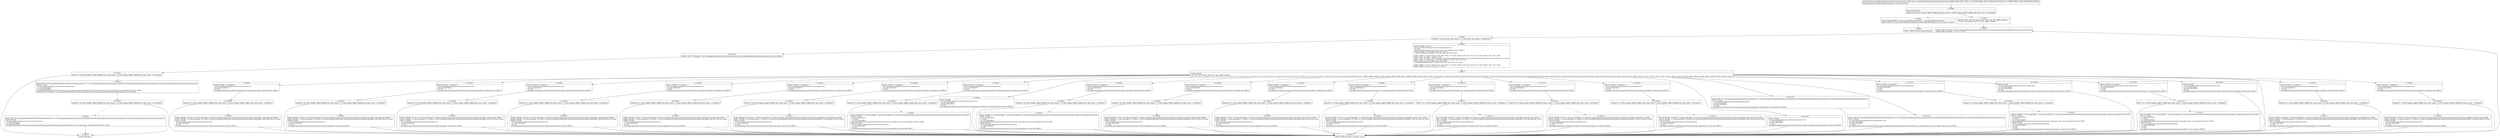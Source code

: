 digraph "CFG forcom.google.android.gms.internal.measurement.zzvz.zzd(Ljava\/lang\/Object;Ljava\/lang\/Object;)V" {
Node_0 [shape=record,label="{0\:\ 0x0000|MTH_ENTER_BLOCK\l|0x0000: IF  (r8 I:?[int, boolean, OBJECT, ARRAY, byte, short, char]) != (0 ?[int, boolean, OBJECT, ARRAY, byte, short, char])  \-\> B:3:0x0008 \l}"];
Node_1 [shape=record,label="{1\:\ 0x0002|0x0002: NEW_INSTANCE  (r0 I:java.lang.NullPointerException) =  java.lang.NullPointerException \l0x0004: INVOKE  (r0 I:java.lang.NullPointerException) java.lang.NullPointerException.\<init\>():void type: DIRECT \l}"];
Node_2 [shape=record,label="{2\:\ 0x0007|0x0007: THROW  (r0 I:java.lang.Throwable) \l}"];
Node_3 [shape=record,label="{3\:\ 0x0008|0x0008: CONST  (r0 I:?[int, float, boolean, short, byte, char, OBJECT, ARRAY]) = \l  (0 ?[int, float, boolean, short, byte, char, OBJECT, ARRAY])\l \l}"];
Node_4 [shape=record,label="{4\:\ 0x0009|0x0009: IGET  (r1 I:int[]) = (r6 I:com.google.android.gms.internal.measurement.zzvz) com.google.android.gms.internal.measurement.zzvz.zzcas int[] \l0x000b: ARRAY_LENGTH  (r1 I:int) = (r1 I:?[]) \l}"];
Node_5 [shape=record,label="{5\:\ 0x000c|0x000c: IF  (r0 I:?[int, byte, short, char]) \>= (r1 I:?[int, byte, short, char])  \-\> B:69:0x0185 \l}"];
Node_6 [shape=record,label="{6\:\ 0x000e|0x000e: INVOKE  (r1 I:int) = \l  (r6 I:com.google.android.gms.internal.measurement.zzvz)\l  (r0 I:int)\l com.google.android.gms.internal.measurement.zzvz.zzbt(int):int type: DIRECT \l0x0012: CONST  (r2 I:?[int, float, short, byte, char]) = \l  (1048575(0xfffff, float:1.469367E\-39) ?[int, float, short, byte, char])\l \l0x0015: ARITH  (r2 I:?[int, boolean, short, byte, char]) = (r2 I:?[int, boolean, short, byte, char]) & (r1 I:?[int, boolean, short, byte, char]) \l0x0016: CAST  (r2 I:long) = (long) (r2 I:int) \l0x0017: IGET  (r4 I:int[]) = (r6 I:com.google.android.gms.internal.measurement.zzvz) com.google.android.gms.internal.measurement.zzvz.zzcas int[] \l0x0019: AGET  (r4 I:?[int, float]) = (r4 I:?[int, float][]), (r0 I:?[int, short, byte, char]) \l0x001b: CONST  (r5 I:?[int, float, short, byte, char]) = \l  (267386880(0xff00000, float:2.3665827E\-29) ?[int, float, short, byte, char])\l \l0x001d: ARITH  (r1 I:?[int, boolean, short, byte, char]) = (r1 I:?[int, boolean, short, byte, char]) & (r5 I:?[int, boolean, short, byte, char]) \l0x001e: ARITH  (r1 I:int) = (r1 I:int) \>\>\> (20 int) \l}"];
Node_7 [shape=record,label="{7\:\ 0x0020|0x0020: SWITCH  \l  (r1 I:?[int, float, boolean, short, byte, char, OBJECT, ARRAY])\l k:[0, 1, 2, 3, 4, 5, 6, 7, 8, 9, 10, 11, 12, 13, 14, 15, 16, 17, 18, 19, 20, 21, 22, 23, 24, 25, 26, 27, 28, 29, 30, 31, 32, 33, 34, 35, 36, 37, 38, 39, 40, 41, 42, 43, 44, 45, 46, 47, 48, 49, 50, 51, 52, 53, 54, 55, 56, 57, 58, 59, 60, 61, 62, 63, 64, 65, 66, 67, 68] t:[0x0026, 0x0037, 0x0048, 0x0059, 0x006a, 0x007b, 0x008c, 0x009d, 0x00af, 0x00c1, 0x00c6, 0x00d8, 0x00ea, 0x00fc, 0x010e, 0x0120, 0x0132, 0x0144, 0x0149, 0x0149, 0x0149, 0x0149, 0x0149, 0x0149, 0x0149, 0x0149, 0x0149, 0x0149, 0x0149, 0x0149, 0x0149, 0x0149, 0x0149, 0x0149, 0x0149, 0x0149, 0x0149, 0x0149, 0x0149, 0x0149, 0x0149, 0x0149, 0x0149, 0x0149, 0x0149, 0x0149, 0x0149, 0x0149, 0x0149, 0x0149, 0x0150, 0x0157, 0x0157, 0x0157, 0x0157, 0x0157, 0x0157, 0x0157, 0x0157, 0x0157, 0x0169, 0x016e, 0x016e, 0x016e, 0x016e, 0x016e, 0x016e, 0x016e, 0x0180] \l}"];
Node_8 [shape=record,label="{8\:\ 0x0023|0x0023: ARITH  (r0 I:int) = (r0 I:int) + (3 int) \l}"];
Node_9 [shape=record,label="{9\:\ 0x0026|0x0026: INVOKE  (r1 I:boolean) = \l  (r6 I:com.google.android.gms.internal.measurement.zzvz)\l  (r8 I:java.lang.Object)\l  (r0 I:int)\l com.google.android.gms.internal.measurement.zzvz.zzb(java.lang.Object, int):boolean type: DIRECT \l}"];
Node_10 [shape=record,label="{10\:\ 0x002a|0x002a: IF  (r1 I:?[int, boolean, OBJECT, ARRAY, byte, short, char]) == (0 ?[int, boolean, OBJECT, ARRAY, byte, short, char])  \-\> B:8:0x0023 \l}"];
Node_11 [shape=record,label="{11\:\ 0x002c|0x002c: INVOKE  (r4 I:double) = (r8 I:java.lang.Object), (r2 I:long) com.google.android.gms.internal.measurement.zzxj.zzo(java.lang.Object, long):double type: STATIC \l0x0030: INVOKE  (r7 I:java.lang.Object), (r2 I:long), (r4 I:double) com.google.android.gms.internal.measurement.zzxj.zza(java.lang.Object, long, double):void type: STATIC \l0x0033: INVOKE  \l  (r6 I:com.google.android.gms.internal.measurement.zzvz)\l  (r7 I:java.lang.Object)\l  (r0 I:int)\l com.google.android.gms.internal.measurement.zzvz.zzc(java.lang.Object, int):void type: DIRECT \l}"];
Node_12 [shape=record,label="{12\:\ 0x0037|0x0037: INVOKE  (r1 I:boolean) = \l  (r6 I:com.google.android.gms.internal.measurement.zzvz)\l  (r8 I:java.lang.Object)\l  (r0 I:int)\l com.google.android.gms.internal.measurement.zzvz.zzb(java.lang.Object, int):boolean type: DIRECT \l}"];
Node_13 [shape=record,label="{13\:\ 0x003b|0x003b: IF  (r1 I:?[int, boolean, OBJECT, ARRAY, byte, short, char]) == (0 ?[int, boolean, OBJECT, ARRAY, byte, short, char])  \-\> B:8:0x0023 \l}"];
Node_14 [shape=record,label="{14\:\ 0x003d|0x003d: INVOKE  (r1 I:float) = (r8 I:java.lang.Object), (r2 I:long) com.google.android.gms.internal.measurement.zzxj.zzn(java.lang.Object, long):float type: STATIC \l0x0041: INVOKE  (r7 I:java.lang.Object), (r2 I:long), (r1 I:float) com.google.android.gms.internal.measurement.zzxj.zza(java.lang.Object, long, float):void type: STATIC \l0x0044: INVOKE  \l  (r6 I:com.google.android.gms.internal.measurement.zzvz)\l  (r7 I:java.lang.Object)\l  (r0 I:int)\l com.google.android.gms.internal.measurement.zzvz.zzc(java.lang.Object, int):void type: DIRECT \l}"];
Node_15 [shape=record,label="{15\:\ 0x0048|0x0048: INVOKE  (r1 I:boolean) = \l  (r6 I:com.google.android.gms.internal.measurement.zzvz)\l  (r8 I:java.lang.Object)\l  (r0 I:int)\l com.google.android.gms.internal.measurement.zzvz.zzb(java.lang.Object, int):boolean type: DIRECT \l}"];
Node_16 [shape=record,label="{16\:\ 0x004c|0x004c: IF  (r1 I:?[int, boolean, OBJECT, ARRAY, byte, short, char]) == (0 ?[int, boolean, OBJECT, ARRAY, byte, short, char])  \-\> B:8:0x0023 \l}"];
Node_17 [shape=record,label="{17\:\ 0x004e|0x004e: INVOKE  (r4 I:long) = (r8 I:java.lang.Object), (r2 I:long) com.google.android.gms.internal.measurement.zzxj.zzl(java.lang.Object, long):long type: STATIC \l0x0052: INVOKE  (r7 I:java.lang.Object), (r2 I:long), (r4 I:long) com.google.android.gms.internal.measurement.zzxj.zza(java.lang.Object, long, long):void type: STATIC \l0x0055: INVOKE  \l  (r6 I:com.google.android.gms.internal.measurement.zzvz)\l  (r7 I:java.lang.Object)\l  (r0 I:int)\l com.google.android.gms.internal.measurement.zzvz.zzc(java.lang.Object, int):void type: DIRECT \l}"];
Node_18 [shape=record,label="{18\:\ 0x0059|0x0059: INVOKE  (r1 I:boolean) = \l  (r6 I:com.google.android.gms.internal.measurement.zzvz)\l  (r8 I:java.lang.Object)\l  (r0 I:int)\l com.google.android.gms.internal.measurement.zzvz.zzb(java.lang.Object, int):boolean type: DIRECT \l}"];
Node_19 [shape=record,label="{19\:\ 0x005d|0x005d: IF  (r1 I:?[int, boolean, OBJECT, ARRAY, byte, short, char]) == (0 ?[int, boolean, OBJECT, ARRAY, byte, short, char])  \-\> B:8:0x0023 \l}"];
Node_20 [shape=record,label="{20\:\ 0x005f|0x005f: INVOKE  (r4 I:long) = (r8 I:java.lang.Object), (r2 I:long) com.google.android.gms.internal.measurement.zzxj.zzl(java.lang.Object, long):long type: STATIC \l0x0063: INVOKE  (r7 I:java.lang.Object), (r2 I:long), (r4 I:long) com.google.android.gms.internal.measurement.zzxj.zza(java.lang.Object, long, long):void type: STATIC \l0x0066: INVOKE  \l  (r6 I:com.google.android.gms.internal.measurement.zzvz)\l  (r7 I:java.lang.Object)\l  (r0 I:int)\l com.google.android.gms.internal.measurement.zzvz.zzc(java.lang.Object, int):void type: DIRECT \l}"];
Node_21 [shape=record,label="{21\:\ 0x006a|0x006a: INVOKE  (r1 I:boolean) = \l  (r6 I:com.google.android.gms.internal.measurement.zzvz)\l  (r8 I:java.lang.Object)\l  (r0 I:int)\l com.google.android.gms.internal.measurement.zzvz.zzb(java.lang.Object, int):boolean type: DIRECT \l}"];
Node_22 [shape=record,label="{22\:\ 0x006e|0x006e: IF  (r1 I:?[int, boolean, OBJECT, ARRAY, byte, short, char]) == (0 ?[int, boolean, OBJECT, ARRAY, byte, short, char])  \-\> B:8:0x0023 \l}"];
Node_23 [shape=record,label="{23\:\ 0x0070|0x0070: INVOKE  (r1 I:int) = (r8 I:java.lang.Object), (r2 I:long) com.google.android.gms.internal.measurement.zzxj.zzk(java.lang.Object, long):int type: STATIC \l0x0074: INVOKE  (r7 I:java.lang.Object), (r2 I:long), (r1 I:int) com.google.android.gms.internal.measurement.zzxj.zzb(java.lang.Object, long, int):void type: STATIC \l0x0077: INVOKE  \l  (r6 I:com.google.android.gms.internal.measurement.zzvz)\l  (r7 I:java.lang.Object)\l  (r0 I:int)\l com.google.android.gms.internal.measurement.zzvz.zzc(java.lang.Object, int):void type: DIRECT \l}"];
Node_24 [shape=record,label="{24\:\ 0x007b|0x007b: INVOKE  (r1 I:boolean) = \l  (r6 I:com.google.android.gms.internal.measurement.zzvz)\l  (r8 I:java.lang.Object)\l  (r0 I:int)\l com.google.android.gms.internal.measurement.zzvz.zzb(java.lang.Object, int):boolean type: DIRECT \l}"];
Node_25 [shape=record,label="{25\:\ 0x007f|0x007f: IF  (r1 I:?[int, boolean, OBJECT, ARRAY, byte, short, char]) == (0 ?[int, boolean, OBJECT, ARRAY, byte, short, char])  \-\> B:8:0x0023 \l}"];
Node_26 [shape=record,label="{26\:\ 0x0081|0x0081: INVOKE  (r4 I:long) = (r8 I:java.lang.Object), (r2 I:long) com.google.android.gms.internal.measurement.zzxj.zzl(java.lang.Object, long):long type: STATIC \l0x0085: INVOKE  (r7 I:java.lang.Object), (r2 I:long), (r4 I:long) com.google.android.gms.internal.measurement.zzxj.zza(java.lang.Object, long, long):void type: STATIC \l0x0088: INVOKE  \l  (r6 I:com.google.android.gms.internal.measurement.zzvz)\l  (r7 I:java.lang.Object)\l  (r0 I:int)\l com.google.android.gms.internal.measurement.zzvz.zzc(java.lang.Object, int):void type: DIRECT \l}"];
Node_27 [shape=record,label="{27\:\ 0x008c|0x008c: INVOKE  (r1 I:boolean) = \l  (r6 I:com.google.android.gms.internal.measurement.zzvz)\l  (r8 I:java.lang.Object)\l  (r0 I:int)\l com.google.android.gms.internal.measurement.zzvz.zzb(java.lang.Object, int):boolean type: DIRECT \l}"];
Node_28 [shape=record,label="{28\:\ 0x0090|0x0090: IF  (r1 I:?[int, boolean, OBJECT, ARRAY, byte, short, char]) == (0 ?[int, boolean, OBJECT, ARRAY, byte, short, char])  \-\> B:8:0x0023 \l}"];
Node_29 [shape=record,label="{29\:\ 0x0092|0x0092: INVOKE  (r1 I:int) = (r8 I:java.lang.Object), (r2 I:long) com.google.android.gms.internal.measurement.zzxj.zzk(java.lang.Object, long):int type: STATIC \l0x0096: INVOKE  (r7 I:java.lang.Object), (r2 I:long), (r1 I:int) com.google.android.gms.internal.measurement.zzxj.zzb(java.lang.Object, long, int):void type: STATIC \l0x0099: INVOKE  \l  (r6 I:com.google.android.gms.internal.measurement.zzvz)\l  (r7 I:java.lang.Object)\l  (r0 I:int)\l com.google.android.gms.internal.measurement.zzvz.zzc(java.lang.Object, int):void type: DIRECT \l}"];
Node_30 [shape=record,label="{30\:\ 0x009d|0x009d: INVOKE  (r1 I:boolean) = \l  (r6 I:com.google.android.gms.internal.measurement.zzvz)\l  (r8 I:java.lang.Object)\l  (r0 I:int)\l com.google.android.gms.internal.measurement.zzvz.zzb(java.lang.Object, int):boolean type: DIRECT \l}"];
Node_31 [shape=record,label="{31\:\ 0x00a1|0x00a1: IF  (r1 I:?[int, boolean, OBJECT, ARRAY, byte, short, char]) == (0 ?[int, boolean, OBJECT, ARRAY, byte, short, char])  \-\> B:8:0x0023 \l}"];
Node_32 [shape=record,label="{32\:\ 0x00a3|0x00a3: INVOKE  (r1 I:boolean) = (r8 I:java.lang.Object), (r2 I:long) com.google.android.gms.internal.measurement.zzxj.zzm(java.lang.Object, long):boolean type: STATIC \l0x00a7: INVOKE  (r7 I:java.lang.Object), (r2 I:long), (r1 I:boolean) com.google.android.gms.internal.measurement.zzxj.zza(java.lang.Object, long, boolean):void type: STATIC \l0x00aa: INVOKE  \l  (r6 I:com.google.android.gms.internal.measurement.zzvz)\l  (r7 I:java.lang.Object)\l  (r0 I:int)\l com.google.android.gms.internal.measurement.zzvz.zzc(java.lang.Object, int):void type: DIRECT \l}"];
Node_33 [shape=record,label="{33\:\ 0x00af|0x00af: INVOKE  (r1 I:boolean) = \l  (r6 I:com.google.android.gms.internal.measurement.zzvz)\l  (r8 I:java.lang.Object)\l  (r0 I:int)\l com.google.android.gms.internal.measurement.zzvz.zzb(java.lang.Object, int):boolean type: DIRECT \l}"];
Node_34 [shape=record,label="{34\:\ 0x00b3|0x00b3: IF  (r1 I:?[int, boolean, OBJECT, ARRAY, byte, short, char]) == (0 ?[int, boolean, OBJECT, ARRAY, byte, short, char])  \-\> B:8:0x0023 \l}"];
Node_35 [shape=record,label="{35\:\ 0x00b5|0x00b5: INVOKE  (r1 I:java.lang.Object) = (r8 I:java.lang.Object), (r2 I:long) com.google.android.gms.internal.measurement.zzxj.zzp(java.lang.Object, long):java.lang.Object type: STATIC \l0x00b9: INVOKE  \l  (r7 I:java.lang.Object)\l  (r2 I:long)\l  (r1 I:java.lang.Object)\l com.google.android.gms.internal.measurement.zzxj.zza(java.lang.Object, long, java.lang.Object):void type: STATIC \l0x00bc: INVOKE  \l  (r6 I:com.google.android.gms.internal.measurement.zzvz)\l  (r7 I:java.lang.Object)\l  (r0 I:int)\l com.google.android.gms.internal.measurement.zzvz.zzc(java.lang.Object, int):void type: DIRECT \l}"];
Node_36 [shape=record,label="{36\:\ 0x00c1|0x00c1: INVOKE  \l  (r6 I:com.google.android.gms.internal.measurement.zzvz)\l  (r7 I:java.lang.Object)\l  (r8 I:java.lang.Object)\l  (r0 I:int)\l com.google.android.gms.internal.measurement.zzvz.zza(java.lang.Object, java.lang.Object, int):void type: DIRECT \l}"];
Node_37 [shape=record,label="{37\:\ 0x00c6|0x00c6: INVOKE  (r1 I:boolean) = \l  (r6 I:com.google.android.gms.internal.measurement.zzvz)\l  (r8 I:java.lang.Object)\l  (r0 I:int)\l com.google.android.gms.internal.measurement.zzvz.zzb(java.lang.Object, int):boolean type: DIRECT \l}"];
Node_38 [shape=record,label="{38\:\ 0x00ca|0x00ca: IF  (r1 I:?[int, boolean, OBJECT, ARRAY, byte, short, char]) == (0 ?[int, boolean, OBJECT, ARRAY, byte, short, char])  \-\> B:8:0x0023 \l}"];
Node_39 [shape=record,label="{39\:\ 0x00cc|0x00cc: INVOKE  (r1 I:java.lang.Object) = (r8 I:java.lang.Object), (r2 I:long) com.google.android.gms.internal.measurement.zzxj.zzp(java.lang.Object, long):java.lang.Object type: STATIC \l0x00d0: INVOKE  \l  (r7 I:java.lang.Object)\l  (r2 I:long)\l  (r1 I:java.lang.Object)\l com.google.android.gms.internal.measurement.zzxj.zza(java.lang.Object, long, java.lang.Object):void type: STATIC \l0x00d3: INVOKE  \l  (r6 I:com.google.android.gms.internal.measurement.zzvz)\l  (r7 I:java.lang.Object)\l  (r0 I:int)\l com.google.android.gms.internal.measurement.zzvz.zzc(java.lang.Object, int):void type: DIRECT \l}"];
Node_40 [shape=record,label="{40\:\ 0x00d8|0x00d8: INVOKE  (r1 I:boolean) = \l  (r6 I:com.google.android.gms.internal.measurement.zzvz)\l  (r8 I:java.lang.Object)\l  (r0 I:int)\l com.google.android.gms.internal.measurement.zzvz.zzb(java.lang.Object, int):boolean type: DIRECT \l}"];
Node_41 [shape=record,label="{41\:\ 0x00dc|0x00dc: IF  (r1 I:?[int, boolean, OBJECT, ARRAY, byte, short, char]) == (0 ?[int, boolean, OBJECT, ARRAY, byte, short, char])  \-\> B:8:0x0023 \l}"];
Node_42 [shape=record,label="{42\:\ 0x00de|0x00de: INVOKE  (r1 I:int) = (r8 I:java.lang.Object), (r2 I:long) com.google.android.gms.internal.measurement.zzxj.zzk(java.lang.Object, long):int type: STATIC \l0x00e2: INVOKE  (r7 I:java.lang.Object), (r2 I:long), (r1 I:int) com.google.android.gms.internal.measurement.zzxj.zzb(java.lang.Object, long, int):void type: STATIC \l0x00e5: INVOKE  \l  (r6 I:com.google.android.gms.internal.measurement.zzvz)\l  (r7 I:java.lang.Object)\l  (r0 I:int)\l com.google.android.gms.internal.measurement.zzvz.zzc(java.lang.Object, int):void type: DIRECT \l}"];
Node_43 [shape=record,label="{43\:\ 0x00ea|0x00ea: INVOKE  (r1 I:boolean) = \l  (r6 I:com.google.android.gms.internal.measurement.zzvz)\l  (r8 I:java.lang.Object)\l  (r0 I:int)\l com.google.android.gms.internal.measurement.zzvz.zzb(java.lang.Object, int):boolean type: DIRECT \l}"];
Node_44 [shape=record,label="{44\:\ 0x00ee|0x00ee: IF  (r1 I:?[int, boolean, OBJECT, ARRAY, byte, short, char]) == (0 ?[int, boolean, OBJECT, ARRAY, byte, short, char])  \-\> B:8:0x0023 \l}"];
Node_45 [shape=record,label="{45\:\ 0x00f0|0x00f0: INVOKE  (r1 I:int) = (r8 I:java.lang.Object), (r2 I:long) com.google.android.gms.internal.measurement.zzxj.zzk(java.lang.Object, long):int type: STATIC \l0x00f4: INVOKE  (r7 I:java.lang.Object), (r2 I:long), (r1 I:int) com.google.android.gms.internal.measurement.zzxj.zzb(java.lang.Object, long, int):void type: STATIC \l0x00f7: INVOKE  \l  (r6 I:com.google.android.gms.internal.measurement.zzvz)\l  (r7 I:java.lang.Object)\l  (r0 I:int)\l com.google.android.gms.internal.measurement.zzvz.zzc(java.lang.Object, int):void type: DIRECT \l}"];
Node_46 [shape=record,label="{46\:\ 0x00fc|0x00fc: INVOKE  (r1 I:boolean) = \l  (r6 I:com.google.android.gms.internal.measurement.zzvz)\l  (r8 I:java.lang.Object)\l  (r0 I:int)\l com.google.android.gms.internal.measurement.zzvz.zzb(java.lang.Object, int):boolean type: DIRECT \l}"];
Node_47 [shape=record,label="{47\:\ 0x0100|0x0100: IF  (r1 I:?[int, boolean, OBJECT, ARRAY, byte, short, char]) == (0 ?[int, boolean, OBJECT, ARRAY, byte, short, char])  \-\> B:8:0x0023 \l}"];
Node_48 [shape=record,label="{48\:\ 0x0102|0x0102: INVOKE  (r1 I:int) = (r8 I:java.lang.Object), (r2 I:long) com.google.android.gms.internal.measurement.zzxj.zzk(java.lang.Object, long):int type: STATIC \l0x0106: INVOKE  (r7 I:java.lang.Object), (r2 I:long), (r1 I:int) com.google.android.gms.internal.measurement.zzxj.zzb(java.lang.Object, long, int):void type: STATIC \l0x0109: INVOKE  \l  (r6 I:com.google.android.gms.internal.measurement.zzvz)\l  (r7 I:java.lang.Object)\l  (r0 I:int)\l com.google.android.gms.internal.measurement.zzvz.zzc(java.lang.Object, int):void type: DIRECT \l}"];
Node_49 [shape=record,label="{49\:\ 0x010e|0x010e: INVOKE  (r1 I:boolean) = \l  (r6 I:com.google.android.gms.internal.measurement.zzvz)\l  (r8 I:java.lang.Object)\l  (r0 I:int)\l com.google.android.gms.internal.measurement.zzvz.zzb(java.lang.Object, int):boolean type: DIRECT \l}"];
Node_50 [shape=record,label="{50\:\ 0x0112|0x0112: IF  (r1 I:?[int, boolean, OBJECT, ARRAY, byte, short, char]) == (0 ?[int, boolean, OBJECT, ARRAY, byte, short, char])  \-\> B:8:0x0023 \l}"];
Node_51 [shape=record,label="{51\:\ 0x0114|0x0114: INVOKE  (r4 I:long) = (r8 I:java.lang.Object), (r2 I:long) com.google.android.gms.internal.measurement.zzxj.zzl(java.lang.Object, long):long type: STATIC \l0x0118: INVOKE  (r7 I:java.lang.Object), (r2 I:long), (r4 I:long) com.google.android.gms.internal.measurement.zzxj.zza(java.lang.Object, long, long):void type: STATIC \l0x011b: INVOKE  \l  (r6 I:com.google.android.gms.internal.measurement.zzvz)\l  (r7 I:java.lang.Object)\l  (r0 I:int)\l com.google.android.gms.internal.measurement.zzvz.zzc(java.lang.Object, int):void type: DIRECT \l}"];
Node_52 [shape=record,label="{52\:\ 0x0120|0x0120: INVOKE  (r1 I:boolean) = \l  (r6 I:com.google.android.gms.internal.measurement.zzvz)\l  (r8 I:java.lang.Object)\l  (r0 I:int)\l com.google.android.gms.internal.measurement.zzvz.zzb(java.lang.Object, int):boolean type: DIRECT \l}"];
Node_53 [shape=record,label="{53\:\ 0x0124|0x0124: IF  (r1 I:?[int, boolean, OBJECT, ARRAY, byte, short, char]) == (0 ?[int, boolean, OBJECT, ARRAY, byte, short, char])  \-\> B:8:0x0023 \l}"];
Node_54 [shape=record,label="{54\:\ 0x0126|0x0126: INVOKE  (r1 I:int) = (r8 I:java.lang.Object), (r2 I:long) com.google.android.gms.internal.measurement.zzxj.zzk(java.lang.Object, long):int type: STATIC \l0x012a: INVOKE  (r7 I:java.lang.Object), (r2 I:long), (r1 I:int) com.google.android.gms.internal.measurement.zzxj.zzb(java.lang.Object, long, int):void type: STATIC \l0x012d: INVOKE  \l  (r6 I:com.google.android.gms.internal.measurement.zzvz)\l  (r7 I:java.lang.Object)\l  (r0 I:int)\l com.google.android.gms.internal.measurement.zzvz.zzc(java.lang.Object, int):void type: DIRECT \l}"];
Node_55 [shape=record,label="{55\:\ 0x0132|0x0132: INVOKE  (r1 I:boolean) = \l  (r6 I:com.google.android.gms.internal.measurement.zzvz)\l  (r8 I:java.lang.Object)\l  (r0 I:int)\l com.google.android.gms.internal.measurement.zzvz.zzb(java.lang.Object, int):boolean type: DIRECT \l}"];
Node_56 [shape=record,label="{56\:\ 0x0136|0x0136: IF  (r1 I:?[int, boolean, OBJECT, ARRAY, byte, short, char]) == (0 ?[int, boolean, OBJECT, ARRAY, byte, short, char])  \-\> B:8:0x0023 \l}"];
Node_57 [shape=record,label="{57\:\ 0x0138|0x0138: INVOKE  (r4 I:long) = (r8 I:java.lang.Object), (r2 I:long) com.google.android.gms.internal.measurement.zzxj.zzl(java.lang.Object, long):long type: STATIC \l0x013c: INVOKE  (r7 I:java.lang.Object), (r2 I:long), (r4 I:long) com.google.android.gms.internal.measurement.zzxj.zza(java.lang.Object, long, long):void type: STATIC \l0x013f: INVOKE  \l  (r6 I:com.google.android.gms.internal.measurement.zzvz)\l  (r7 I:java.lang.Object)\l  (r0 I:int)\l com.google.android.gms.internal.measurement.zzvz.zzc(java.lang.Object, int):void type: DIRECT \l}"];
Node_58 [shape=record,label="{58\:\ 0x0144|0x0144: INVOKE  \l  (r6 I:com.google.android.gms.internal.measurement.zzvz)\l  (r7 I:java.lang.Object)\l  (r8 I:java.lang.Object)\l  (r0 I:int)\l com.google.android.gms.internal.measurement.zzvz.zza(java.lang.Object, java.lang.Object, int):void type: DIRECT \l}"];
Node_59 [shape=record,label="{59\:\ 0x0149|0x0149: IGET  (r1 I:com.google.android.gms.internal.measurement.zzvf) = (r6 I:com.google.android.gms.internal.measurement.zzvz) com.google.android.gms.internal.measurement.zzvz.zzcbf com.google.android.gms.internal.measurement.zzvf \l0x014b: INVOKE  \l  (r1 I:com.google.android.gms.internal.measurement.zzvf)\l  (r7 I:java.lang.Object)\l  (r8 I:java.lang.Object)\l  (r2 I:long)\l com.google.android.gms.internal.measurement.zzvf.zza(java.lang.Object, java.lang.Object, long):void type: VIRTUAL \l}"];
Node_60 [shape=record,label="{60\:\ 0x0150|0x0150: IGET  (r1 I:com.google.android.gms.internal.measurement.zzvq) = (r6 I:com.google.android.gms.internal.measurement.zzvz) com.google.android.gms.internal.measurement.zzvz.zzcbi com.google.android.gms.internal.measurement.zzvq \l0x0152: INVOKE  \l  (r1 I:com.google.android.gms.internal.measurement.zzvq)\l  (r7 I:java.lang.Object)\l  (r8 I:java.lang.Object)\l  (r2 I:long)\l com.google.android.gms.internal.measurement.zzwn.zza(com.google.android.gms.internal.measurement.zzvq, java.lang.Object, java.lang.Object, long):void type: STATIC \l}"];
Node_61 [shape=record,label="{61\:\ 0x0157|0x0157: INVOKE  (r1 I:boolean) = \l  (r6 I:com.google.android.gms.internal.measurement.zzvz)\l  (r8 I:java.lang.Object)\l  (r4 I:int)\l  (r0 I:int)\l com.google.android.gms.internal.measurement.zzvz.zza(java.lang.Object, int, int):boolean type: DIRECT \l}"];
Node_62 [shape=record,label="{62\:\ 0x015b|0x015b: IF  (r1 I:?[int, boolean, OBJECT, ARRAY, byte, short, char]) == (0 ?[int, boolean, OBJECT, ARRAY, byte, short, char])  \-\> B:8:0x0023 \l}"];
Node_63 [shape=record,label="{63\:\ 0x015d|0x015d: INVOKE  (r1 I:java.lang.Object) = (r8 I:java.lang.Object), (r2 I:long) com.google.android.gms.internal.measurement.zzxj.zzp(java.lang.Object, long):java.lang.Object type: STATIC \l0x0161: INVOKE  \l  (r7 I:java.lang.Object)\l  (r2 I:long)\l  (r1 I:java.lang.Object)\l com.google.android.gms.internal.measurement.zzxj.zza(java.lang.Object, long, java.lang.Object):void type: STATIC \l0x0164: INVOKE  \l  (r6 I:com.google.android.gms.internal.measurement.zzvz)\l  (r7 I:java.lang.Object)\l  (r4 I:int)\l  (r0 I:int)\l com.google.android.gms.internal.measurement.zzvz.zzb(java.lang.Object, int, int):void type: DIRECT \l}"];
Node_64 [shape=record,label="{64\:\ 0x0169|0x0169: INVOKE  \l  (r6 I:com.google.android.gms.internal.measurement.zzvz)\l  (r7 I:java.lang.Object)\l  (r8 I:java.lang.Object)\l  (r0 I:int)\l com.google.android.gms.internal.measurement.zzvz.zzb(java.lang.Object, java.lang.Object, int):void type: DIRECT \l}"];
Node_65 [shape=record,label="{65\:\ 0x016e|0x016e: INVOKE  (r1 I:boolean) = \l  (r6 I:com.google.android.gms.internal.measurement.zzvz)\l  (r8 I:java.lang.Object)\l  (r4 I:int)\l  (r0 I:int)\l com.google.android.gms.internal.measurement.zzvz.zza(java.lang.Object, int, int):boolean type: DIRECT \l}"];
Node_66 [shape=record,label="{66\:\ 0x0172|0x0172: IF  (r1 I:?[int, boolean, OBJECT, ARRAY, byte, short, char]) == (0 ?[int, boolean, OBJECT, ARRAY, byte, short, char])  \-\> B:8:0x0023 \l}"];
Node_67 [shape=record,label="{67\:\ 0x0174|0x0174: INVOKE  (r1 I:java.lang.Object) = (r8 I:java.lang.Object), (r2 I:long) com.google.android.gms.internal.measurement.zzxj.zzp(java.lang.Object, long):java.lang.Object type: STATIC \l0x0178: INVOKE  \l  (r7 I:java.lang.Object)\l  (r2 I:long)\l  (r1 I:java.lang.Object)\l com.google.android.gms.internal.measurement.zzxj.zza(java.lang.Object, long, java.lang.Object):void type: STATIC \l0x017b: INVOKE  \l  (r6 I:com.google.android.gms.internal.measurement.zzvz)\l  (r7 I:java.lang.Object)\l  (r4 I:int)\l  (r0 I:int)\l com.google.android.gms.internal.measurement.zzvz.zzb(java.lang.Object, int, int):void type: DIRECT \l}"];
Node_68 [shape=record,label="{68\:\ 0x0180|0x0180: INVOKE  \l  (r6 I:com.google.android.gms.internal.measurement.zzvz)\l  (r7 I:java.lang.Object)\l  (r8 I:java.lang.Object)\l  (r0 I:int)\l com.google.android.gms.internal.measurement.zzvz.zzb(java.lang.Object, java.lang.Object, int):void type: DIRECT \l}"];
Node_69 [shape=record,label="{69\:\ 0x0185|0x0185: IGET  (r0 I:boolean) = (r6 I:com.google.android.gms.internal.measurement.zzvz) com.google.android.gms.internal.measurement.zzvz.zzcaz boolean \l}"];
Node_70 [shape=record,label="{70\:\ 0x0187|0x0187: IF  (r0 I:?[int, boolean, OBJECT, ARRAY, byte, short, char]) != (0 ?[int, boolean, OBJECT, ARRAY, byte, short, char])  \-\> B:74:0x0197 \l}"];
Node_71 [shape=record,label="{71\:\ 0x0189|0x0189: IGET  (r0 I:com.google.android.gms.internal.measurement.zzxd\<?, ?\>) = (r6 I:com.google.android.gms.internal.measurement.zzvz) com.google.android.gms.internal.measurement.zzvz.zzcbg com.google.android.gms.internal.measurement.zzxd \l0x018b: INVOKE  \l  (r0 I:com.google.android.gms.internal.measurement.zzxd)\l  (r7 I:java.lang.Object)\l  (r8 I:java.lang.Object)\l com.google.android.gms.internal.measurement.zzwn.zza(com.google.android.gms.internal.measurement.zzxd, java.lang.Object, java.lang.Object):void type: STATIC \l0x018e: IGET  (r0 I:boolean) = (r6 I:com.google.android.gms.internal.measurement.zzvz) com.google.android.gms.internal.measurement.zzvz.zzcax boolean \l}"];
Node_72 [shape=record,label="{72\:\ 0x0190|0x0190: IF  (r0 I:?[int, boolean, OBJECT, ARRAY, byte, short, char]) == (0 ?[int, boolean, OBJECT, ARRAY, byte, short, char])  \-\> B:74:0x0197 \l}"];
Node_73 [shape=record,label="{73\:\ 0x0192|0x0192: IGET  (r0 I:com.google.android.gms.internal.measurement.zzuc\<?\>) = (r6 I:com.google.android.gms.internal.measurement.zzvz) com.google.android.gms.internal.measurement.zzvz.zzcbh com.google.android.gms.internal.measurement.zzuc \l0x0194: INVOKE  \l  (r0 I:com.google.android.gms.internal.measurement.zzuc)\l  (r7 I:java.lang.Object)\l  (r8 I:java.lang.Object)\l com.google.android.gms.internal.measurement.zzwn.zza(com.google.android.gms.internal.measurement.zzuc, java.lang.Object, java.lang.Object):void type: STATIC \l}"];
Node_74 [shape=record,label="{74\:\ 0x0197|0x0197: RETURN   \l}"];
MethodNode[shape=record,label="{public final void com.google.android.gms.internal.measurement.zzvz.zzd((r6 'this' I:com.google.android.gms.internal.measurement.zzvz A[IMMUTABLE_TYPE, THIS]), (r7 I:T A[IMMUTABLE_TYPE, METHOD_ARGUMENT]), (r8 I:T A[IMMUTABLE_TYPE, METHOD_ARGUMENT]))  | Annotation[SYSTEM, dalvik.annotation.Signature, \{value=[(TT;TT;)V]\}]\l}"];
MethodNode -> Node_0;
Node_0 -> Node_1[style=dashed];
Node_0 -> Node_3;
Node_1 -> Node_2;
Node_3 -> Node_4;
Node_4 -> Node_5;
Node_5 -> Node_6[style=dashed];
Node_5 -> Node_69;
Node_6 -> Node_7;
Node_7 -> Node_8;
Node_7 -> Node_9;
Node_7 -> Node_12;
Node_7 -> Node_15;
Node_7 -> Node_18;
Node_7 -> Node_21;
Node_7 -> Node_24;
Node_7 -> Node_27;
Node_7 -> Node_30;
Node_7 -> Node_33;
Node_7 -> Node_36;
Node_7 -> Node_37;
Node_7 -> Node_40;
Node_7 -> Node_43;
Node_7 -> Node_46;
Node_7 -> Node_49;
Node_7 -> Node_52;
Node_7 -> Node_55;
Node_7 -> Node_58;
Node_7 -> Node_59;
Node_7 -> Node_60;
Node_7 -> Node_61;
Node_7 -> Node_64;
Node_7 -> Node_65;
Node_7 -> Node_68;
Node_8 -> Node_4;
Node_9 -> Node_10;
Node_10 -> Node_8;
Node_10 -> Node_11[style=dashed];
Node_11 -> Node_8;
Node_12 -> Node_13;
Node_13 -> Node_8;
Node_13 -> Node_14[style=dashed];
Node_14 -> Node_8;
Node_15 -> Node_16;
Node_16 -> Node_8;
Node_16 -> Node_17[style=dashed];
Node_17 -> Node_8;
Node_18 -> Node_19;
Node_19 -> Node_8;
Node_19 -> Node_20[style=dashed];
Node_20 -> Node_8;
Node_21 -> Node_22;
Node_22 -> Node_8;
Node_22 -> Node_23[style=dashed];
Node_23 -> Node_8;
Node_24 -> Node_25;
Node_25 -> Node_8;
Node_25 -> Node_26[style=dashed];
Node_26 -> Node_8;
Node_27 -> Node_28;
Node_28 -> Node_8;
Node_28 -> Node_29[style=dashed];
Node_29 -> Node_8;
Node_30 -> Node_31;
Node_31 -> Node_8;
Node_31 -> Node_32[style=dashed];
Node_32 -> Node_8;
Node_33 -> Node_34;
Node_34 -> Node_8;
Node_34 -> Node_35[style=dashed];
Node_35 -> Node_8;
Node_36 -> Node_8;
Node_37 -> Node_38;
Node_38 -> Node_8;
Node_38 -> Node_39[style=dashed];
Node_39 -> Node_8;
Node_40 -> Node_41;
Node_41 -> Node_8;
Node_41 -> Node_42[style=dashed];
Node_42 -> Node_8;
Node_43 -> Node_44;
Node_44 -> Node_8;
Node_44 -> Node_45[style=dashed];
Node_45 -> Node_8;
Node_46 -> Node_47;
Node_47 -> Node_8;
Node_47 -> Node_48[style=dashed];
Node_48 -> Node_8;
Node_49 -> Node_50;
Node_50 -> Node_8;
Node_50 -> Node_51[style=dashed];
Node_51 -> Node_8;
Node_52 -> Node_53;
Node_53 -> Node_8;
Node_53 -> Node_54[style=dashed];
Node_54 -> Node_8;
Node_55 -> Node_56;
Node_56 -> Node_8;
Node_56 -> Node_57[style=dashed];
Node_57 -> Node_8;
Node_58 -> Node_8;
Node_59 -> Node_8;
Node_60 -> Node_8;
Node_61 -> Node_62;
Node_62 -> Node_8;
Node_62 -> Node_63[style=dashed];
Node_63 -> Node_8;
Node_64 -> Node_8;
Node_65 -> Node_66;
Node_66 -> Node_8;
Node_66 -> Node_67[style=dashed];
Node_67 -> Node_8;
Node_68 -> Node_8;
Node_69 -> Node_70;
Node_70 -> Node_71[style=dashed];
Node_70 -> Node_74;
Node_71 -> Node_72;
Node_72 -> Node_73[style=dashed];
Node_72 -> Node_74;
Node_73 -> Node_74;
}

